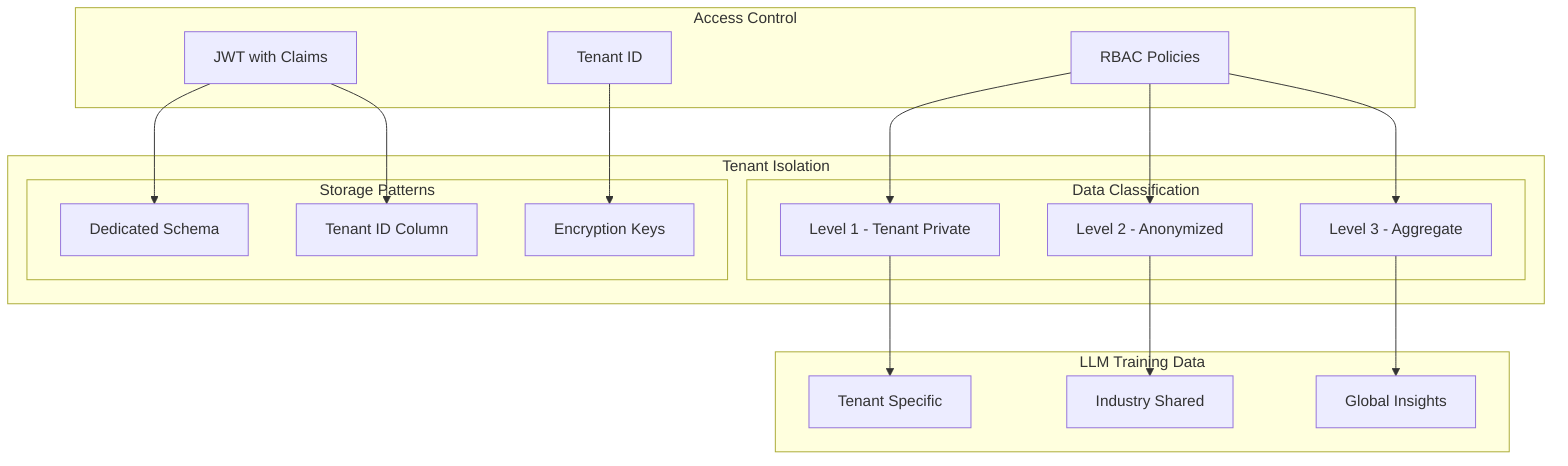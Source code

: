 flowchart TD
    subgraph Access Control
        JWT[JWT with Claims]
        RBAC[RBAC Policies]
        TID[Tenant ID]
    end

    subgraph Tenant Isolation
        subgraph Data Classification
            L1[Level 1 - Tenant Private]
            L2[Level 2 - Anonymized]
            L3[Level 3 - Aggregate]
        end

        subgraph Storage Patterns
            SP1[Dedicated Schema]
            SP2[Tenant ID Column]
            SP3[Encryption Keys]
        end
    end

    subgraph LLM Training Data
        LT1[Tenant Specific]
        LT2[Industry Shared]
        LT3[Global Insights]
    end

    JWT --> SP1
    JWT --> SP2
    TID --> SP3
    RBAC --> L1
    RBAC --> L2
    RBAC --> L3
    L1 --> LT1
    L2 --> LT2
    L3 --> LT3